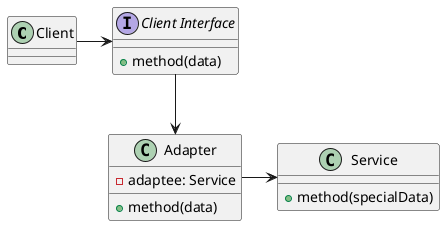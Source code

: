 @startuml
'https://plantuml.com/class-diagram
skinparam linetype ortho

class Client
interface ClientInterface as "Client Interface"{
+method(data)
}
class Adapter{
- adaptee: Service
+method(data)
}
class Service{
+method(specialData)
}

Client -right-> ClientInterface
ClientInterface -down-> Adapter
Adapter -right-> Service

@enduml
